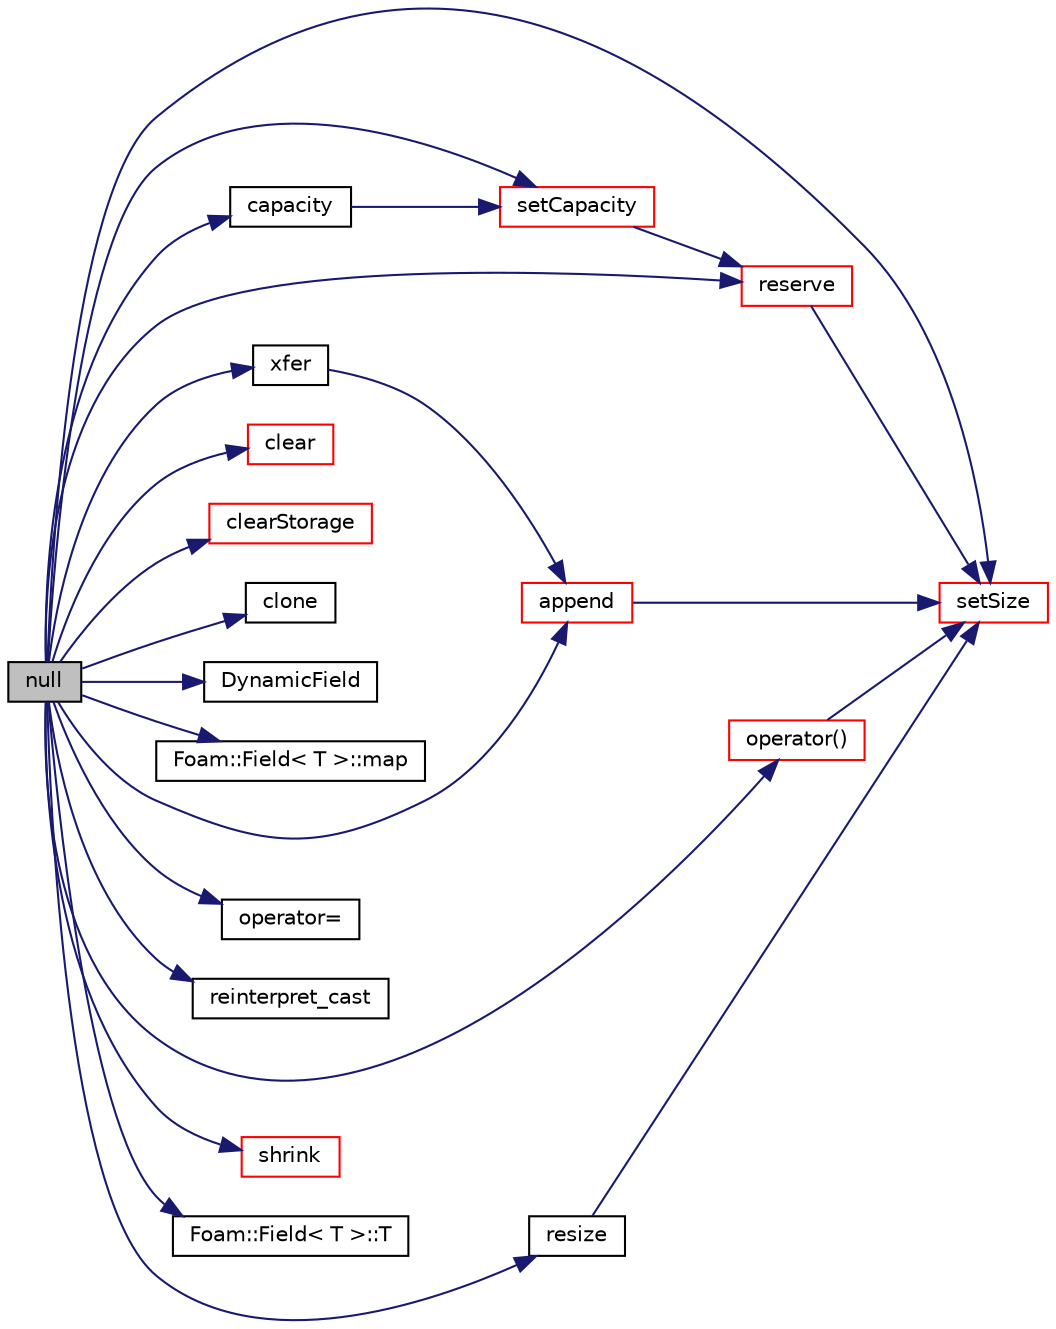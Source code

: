 digraph "null"
{
  bgcolor="transparent";
  edge [fontname="Helvetica",fontsize="10",labelfontname="Helvetica",labelfontsize="10"];
  node [fontname="Helvetica",fontsize="10",shape=record];
  rankdir="LR";
  Node1 [label="null",height=0.2,width=0.4,color="black", fillcolor="grey75", style="filled", fontcolor="black"];
  Node1 -> Node2 [color="midnightblue",fontsize="10",style="solid",fontname="Helvetica"];
  Node2 [label="append",height=0.2,width=0.4,color="red",URL="$a00606.html#a13502d5ef5b1f4dd51744972bd50c759",tooltip="Append an element at the end of the list. "];
  Node2 -> Node3 [color="midnightblue",fontsize="10",style="solid",fontname="Helvetica"];
  Node3 [label="setSize",height=0.2,width=0.4,color="red",URL="$a00606.html#aedb985ffeaf1bdbfeccc2a8730405703",tooltip="Alter the addressed list size. "];
  Node1 -> Node4 [color="midnightblue",fontsize="10",style="solid",fontname="Helvetica"];
  Node4 [label="capacity",height=0.2,width=0.4,color="black",URL="$a00606.html#ae1423bc22aed311d9d6a1f64edd40428",tooltip="Size of the underlying storage. "];
  Node4 -> Node5 [color="midnightblue",fontsize="10",style="solid",fontname="Helvetica"];
  Node5 [label="setCapacity",height=0.2,width=0.4,color="red",URL="$a00606.html#a3769bf93f15609625d62b693c566bcd1",tooltip="Alter the size of the underlying storage. "];
  Node5 -> Node6 [color="midnightblue",fontsize="10",style="solid",fontname="Helvetica"];
  Node6 [label="reserve",height=0.2,width=0.4,color="red",URL="$a00606.html#a7294bcb6d8983466db362b4acf6e72ec",tooltip="Reserve allocation space for at least this size. "];
  Node6 -> Node3 [color="midnightblue",fontsize="10",style="solid",fontname="Helvetica"];
  Node1 -> Node7 [color="midnightblue",fontsize="10",style="solid",fontname="Helvetica"];
  Node7 [label="clear",height=0.2,width=0.4,color="red",URL="$a00606.html#ac8bb3912a3ce86b15842e79d0b421204",tooltip="Clear the addressed list, i.e. set the size to zero. "];
  Node1 -> Node8 [color="midnightblue",fontsize="10",style="solid",fontname="Helvetica"];
  Node8 [label="clearStorage",height=0.2,width=0.4,color="red",URL="$a00606.html#a77e7fd5aa3adf14be9cbcd6e670f7843",tooltip="Clear the list and delete storage. "];
  Node1 -> Node9 [color="midnightblue",fontsize="10",style="solid",fontname="Helvetica"];
  Node9 [label="clone",height=0.2,width=0.4,color="black",URL="$a00606.html#aa06bd68f236f75f96702d813d953903c",tooltip="Clone. "];
  Node1 -> Node10 [color="midnightblue",fontsize="10",style="solid",fontname="Helvetica"];
  Node10 [label="DynamicField",height=0.2,width=0.4,color="black",URL="$a00606.html#a6446aebcd610b4516275cc624d88ed91",tooltip="Construct null. "];
  Node1 -> Node11 [color="midnightblue",fontsize="10",style="solid",fontname="Helvetica"];
  Node11 [label="Foam::Field\< T \>::map",height=0.2,width=0.4,color="black",URL="$a00765.html#ac1b4ee90a2ebd5b242779445f365b986",tooltip="1 to 1 map from the given field "];
  Node1 -> Node12 [color="midnightblue",fontsize="10",style="solid",fontname="Helvetica"];
  Node12 [label="operator()",height=0.2,width=0.4,color="red",URL="$a00606.html#abc568a2446cac8e868a0e2f42b561d08",tooltip="Return non-const access to an element, resizing list if. "];
  Node12 -> Node3 [color="midnightblue",fontsize="10",style="solid",fontname="Helvetica"];
  Node1 -> Node13 [color="midnightblue",fontsize="10",style="solid",fontname="Helvetica"];
  Node13 [label="operator=",height=0.2,width=0.4,color="black",URL="$a00606.html#a7063d7d45379d3c474db62b47df45eea",tooltip="Assignment of all addressed entries to the given value. "];
  Node1 -> Node14 [color="midnightblue",fontsize="10",style="solid",fontname="Helvetica"];
  Node14 [label="reinterpret_cast",height=0.2,width=0.4,color="black",URL="$a07386.html#ac48436ab6b75e0a435a73b5355c47690"];
  Node1 -> Node6 [color="midnightblue",fontsize="10",style="solid",fontname="Helvetica"];
  Node1 -> Node15 [color="midnightblue",fontsize="10",style="solid",fontname="Helvetica"];
  Node15 [label="resize",height=0.2,width=0.4,color="black",URL="$a00606.html#a4eb7a78f8b52136a8668d0e785dace04",tooltip="Alter the addressed list size. "];
  Node15 -> Node3 [color="midnightblue",fontsize="10",style="solid",fontname="Helvetica"];
  Node1 -> Node5 [color="midnightblue",fontsize="10",style="solid",fontname="Helvetica"];
  Node1 -> Node3 [color="midnightblue",fontsize="10",style="solid",fontname="Helvetica"];
  Node1 -> Node16 [color="midnightblue",fontsize="10",style="solid",fontname="Helvetica"];
  Node16 [label="shrink",height=0.2,width=0.4,color="red",URL="$a00606.html#a64562487c140cb2919726a0c12a27230",tooltip="Shrink the allocated space to the number of elements used. "];
  Node1 -> Node17 [color="midnightblue",fontsize="10",style="solid",fontname="Helvetica"];
  Node17 [label="Foam::Field\< T \>::T",height=0.2,width=0.4,color="black",URL="$a00765.html#ad05e428d05afcd2102ca7054c4cfb770",tooltip="Return the field transpose (only defined for second rank tensors) "];
  Node1 -> Node18 [color="midnightblue",fontsize="10",style="solid",fontname="Helvetica"];
  Node18 [label="xfer",height=0.2,width=0.4,color="black",URL="$a00606.html#a48f43ee271fb2edb0fb241b72af0e59c",tooltip="Transfer contents to the Xfer container as a plain List. "];
  Node18 -> Node2 [color="midnightblue",fontsize="10",style="solid",fontname="Helvetica"];
}
